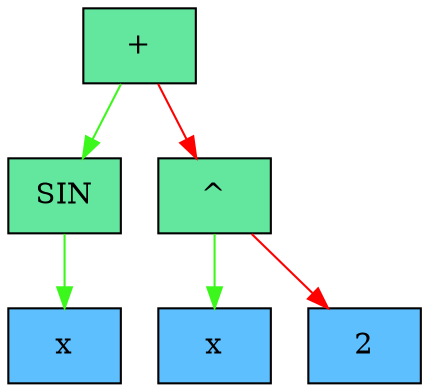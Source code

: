 digraph structs {
    node [color=black, shape=box, style="filled"];
    node0 [fillcolor="#63e69e", label="+"];
    edge [color="#3cf71b"]; node0 -> node1;
    node1 [fillcolor="#63e69e", label="SIN"];
    edge [color="#3cf71b"]; node1 -> node3;
    node3 [fillcolor="#5ebfff", label="x"];
    edge [color="#ff0000"]; node0 -> node2;
    node2 [fillcolor="#63e69e", label="^"];
    edge [color="#3cf71b"]; node2 -> node5;
    node5 [fillcolor="#5ebfff", label="x"];
    edge [color="#ff0000"]; node2 -> node6;
    node6 [fillcolor="#5ebfff", label="2"];
}
